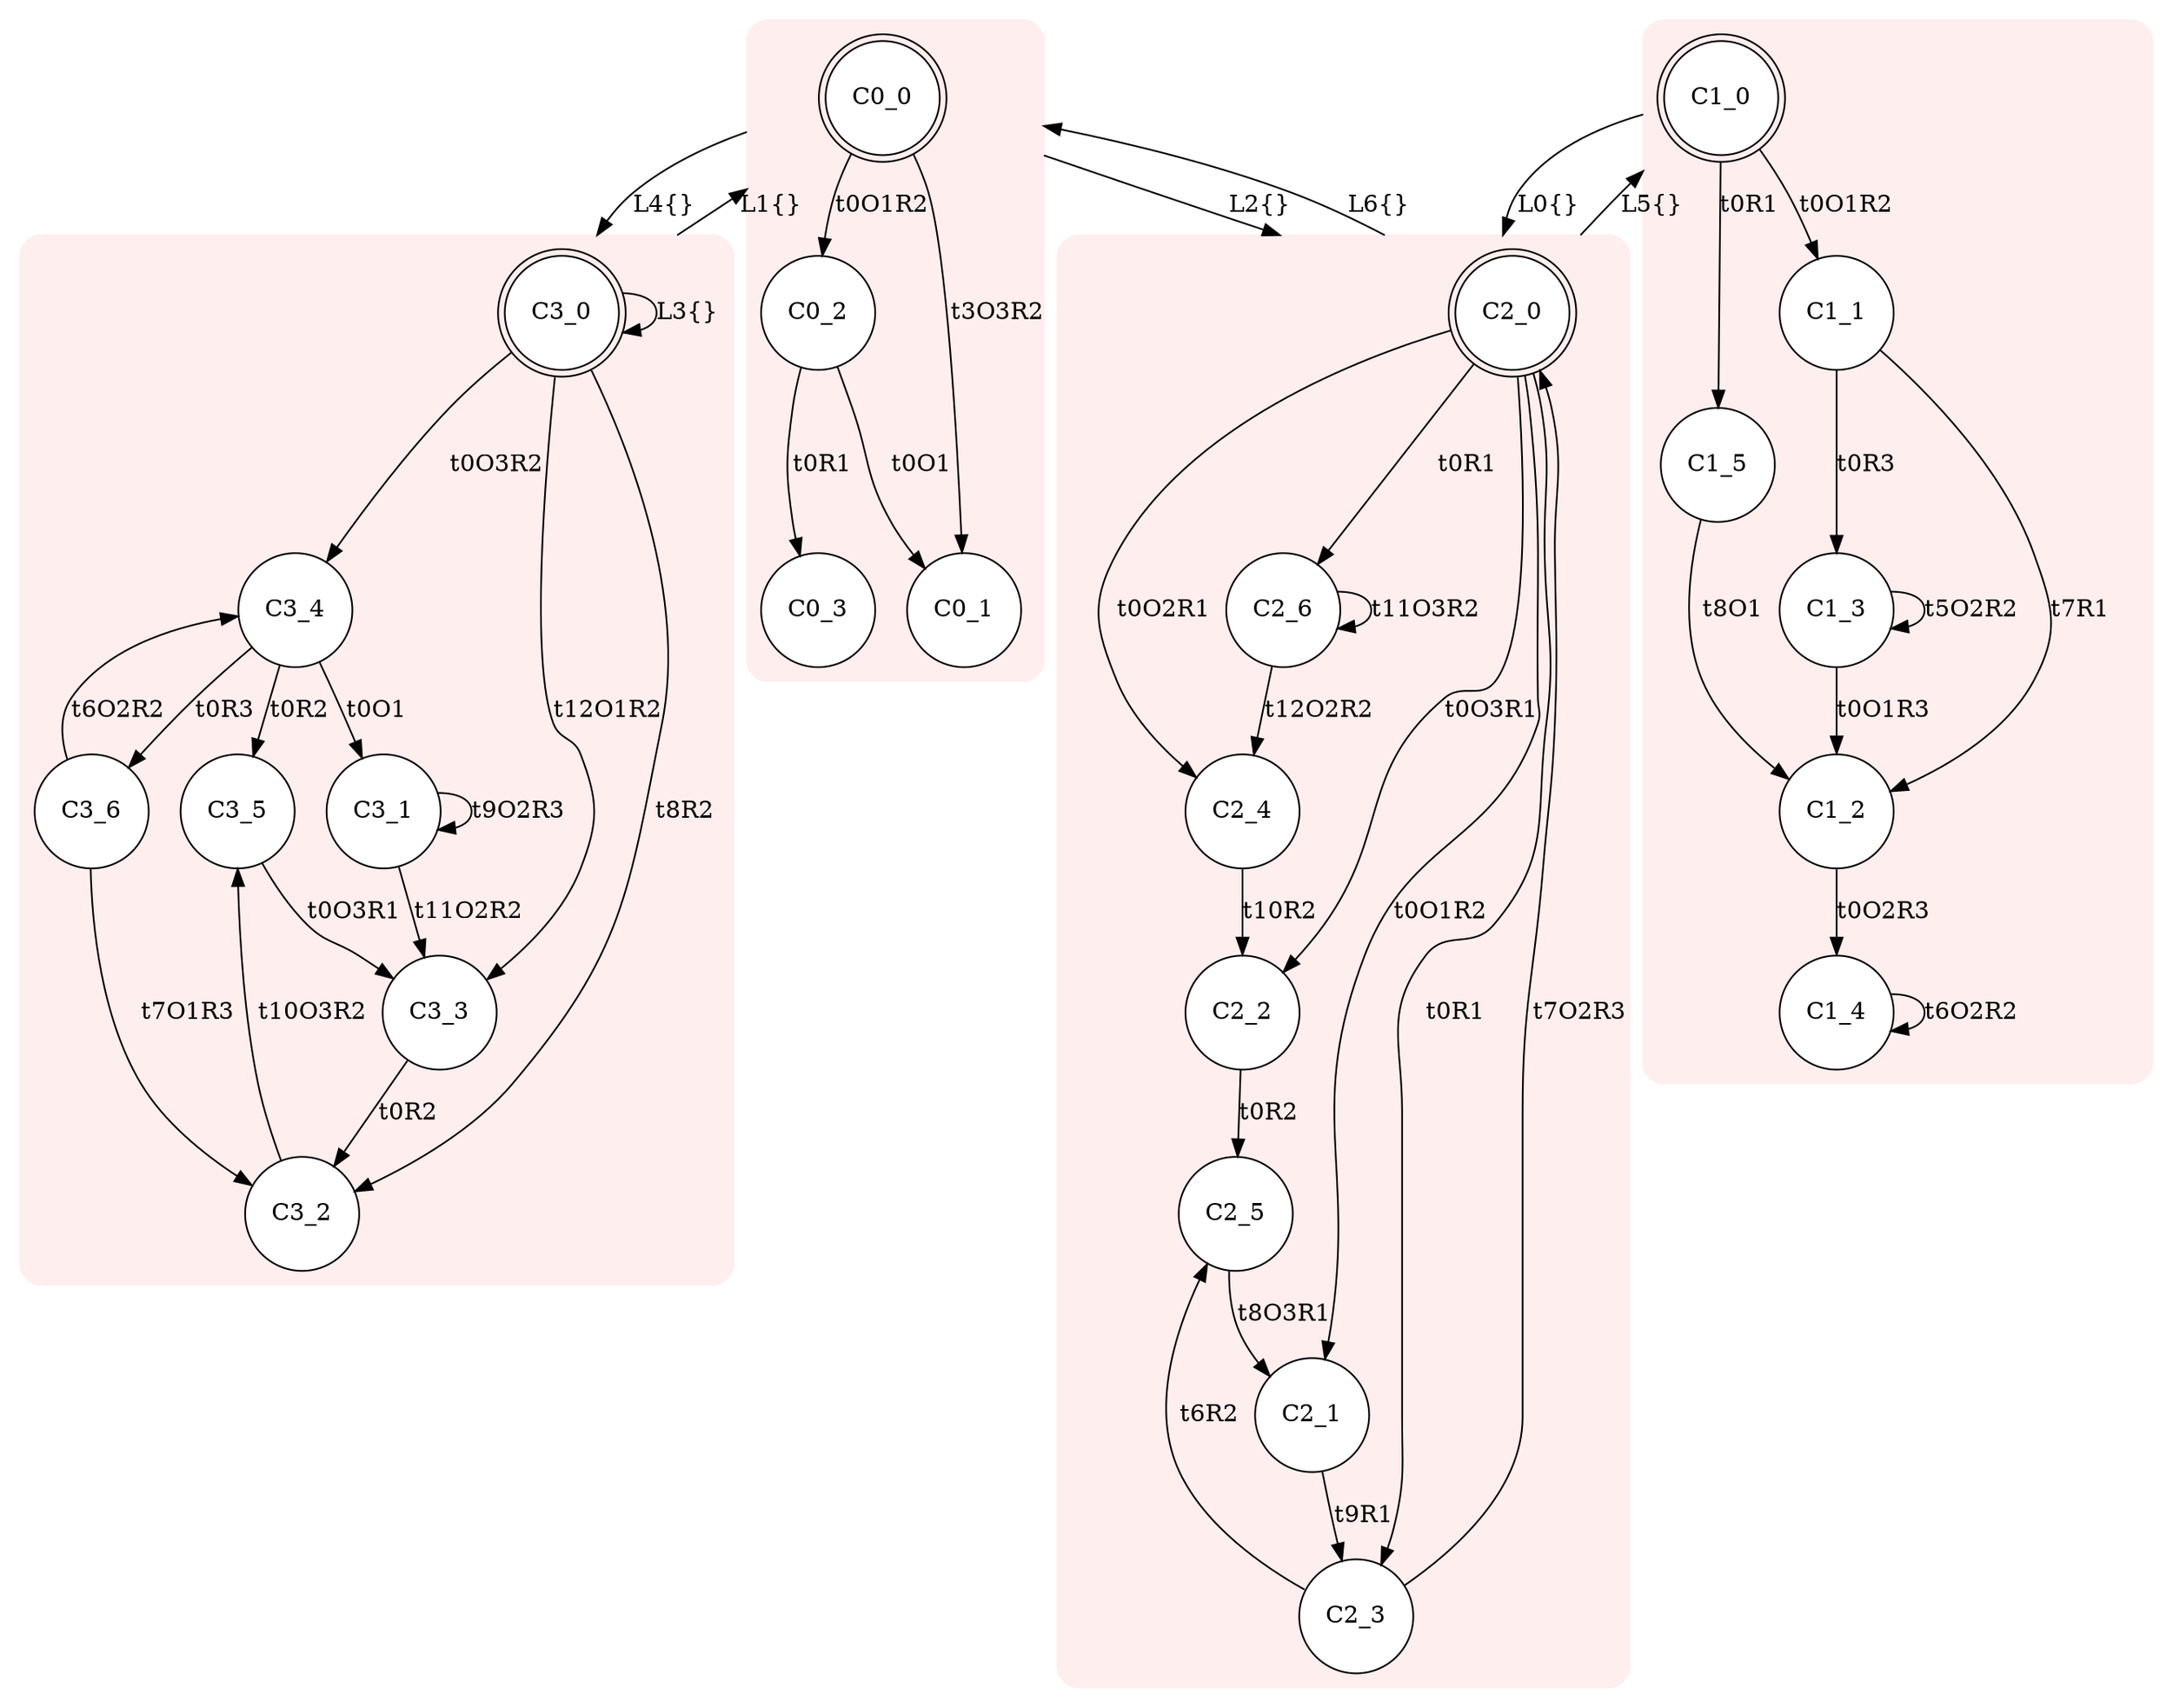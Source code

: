 digraph "gen/Seed594003921" {
node [style=filled fillcolor=white] compound=true
subgraph cluster0 {
style="rounded,filled" color="#FFEEEE"node [shape=doublecircle]; C0_0;
node [shape=circle];
C0_0 -> C0_2 [label="t0O1R2"];
C0_2 -> C0_1 [label="t0O1"];
C0_2 -> C0_3 [label="t0R1"];
C0_0 -> C0_1 [label="t3O3R2"];
}
subgraph cluster1 {
style="rounded,filled" color="#FFEEEE"node [shape=doublecircle]; C1_0;
node [shape=circle];
C1_0 -> C1_5 [label="t0R1"];
C1_0 -> C1_1 [label="t0O1R2"];
C1_1 -> C1_3 [label="t0R3"];
C1_3 -> C1_2 [label="t0O1R3"];
C1_2 -> C1_4 [label="t0O2R3"];
C1_3 -> C1_3 [label="t5O2R2"];
C1_4 -> C1_4 [label="t6O2R2"];
C1_1 -> C1_2 [label="t7R1"];
C1_5 -> C1_2 [label="t8O1"];
}
subgraph cluster2 {
style="rounded,filled" color="#FFEEEE"node [shape=doublecircle]; C2_0;
node [shape=circle];
C2_0 -> C2_6 [label="t0R1"];
C2_0 -> C2_2 [label="t0O3R1"];
C2_2 -> C2_5 [label="t0R2"];
C2_0 -> C2_4 [label="t0O2R1"];
C2_0 -> C2_1 [label="t0O1R2"];
C2_0 -> C2_3 [label="t0R1"];
C2_3 -> C2_5 [label="t6R2"];
C2_3 -> C2_0 [label="t7O2R3"];
C2_5 -> C2_1 [label="t8O3R1"];
C2_1 -> C2_3 [label="t9R1"];
C2_4 -> C2_2 [label="t10R2"];
C2_6 -> C2_6 [label="t11O3R2"];
C2_6 -> C2_4 [label="t12O2R2"];
}
subgraph cluster3 {
style="rounded,filled" color="#FFEEEE"node [shape=doublecircle]; C3_0;
node [shape=circle];
C3_0 -> C3_4 [label="t0O3R2"];
C3_4 -> C3_5 [label="t0R2"];
C3_5 -> C3_3 [label="t0O3R1"];
C3_4 -> C3_6 [label="t0R3"];
C3_4 -> C3_1 [label="t0O1"];
C3_3 -> C3_2 [label="t0R2"];
C3_6 -> C3_4 [label="t6O2R2"];
C3_6 -> C3_2 [label="t7O1R3"];
C3_0 -> C3_2 [label="t8R2"];
C3_1 -> C3_1 [label="t9O2R3"];
C3_2 -> C3_5 [label="t10O3R2"];
C3_1 -> C3_3 [label="t11O2R2"];
C3_0 -> C3_3 [label="t12O1R2"];
}
C1_0 -> C2_0 [ltail=cluster1 lhead=cluster2 label="L0{}"];
C3_0 -> C0_0 [ltail=cluster3 lhead=cluster0 label="L1{}"];
C0_0 -> C2_0 [ltail=cluster0 lhead=cluster2 label="L2{}"];
C3_0 -> C3_0 [label="L3{}"];
C0_0 -> C3_0 [ltail=cluster0 lhead=cluster3 label="L4{}"];
C2_0 -> C1_0 [ltail=cluster2 lhead=cluster1 label="L5{}"];
C2_0 -> C0_0 [ltail=cluster2 lhead=cluster0 label="L6{}"];
}
